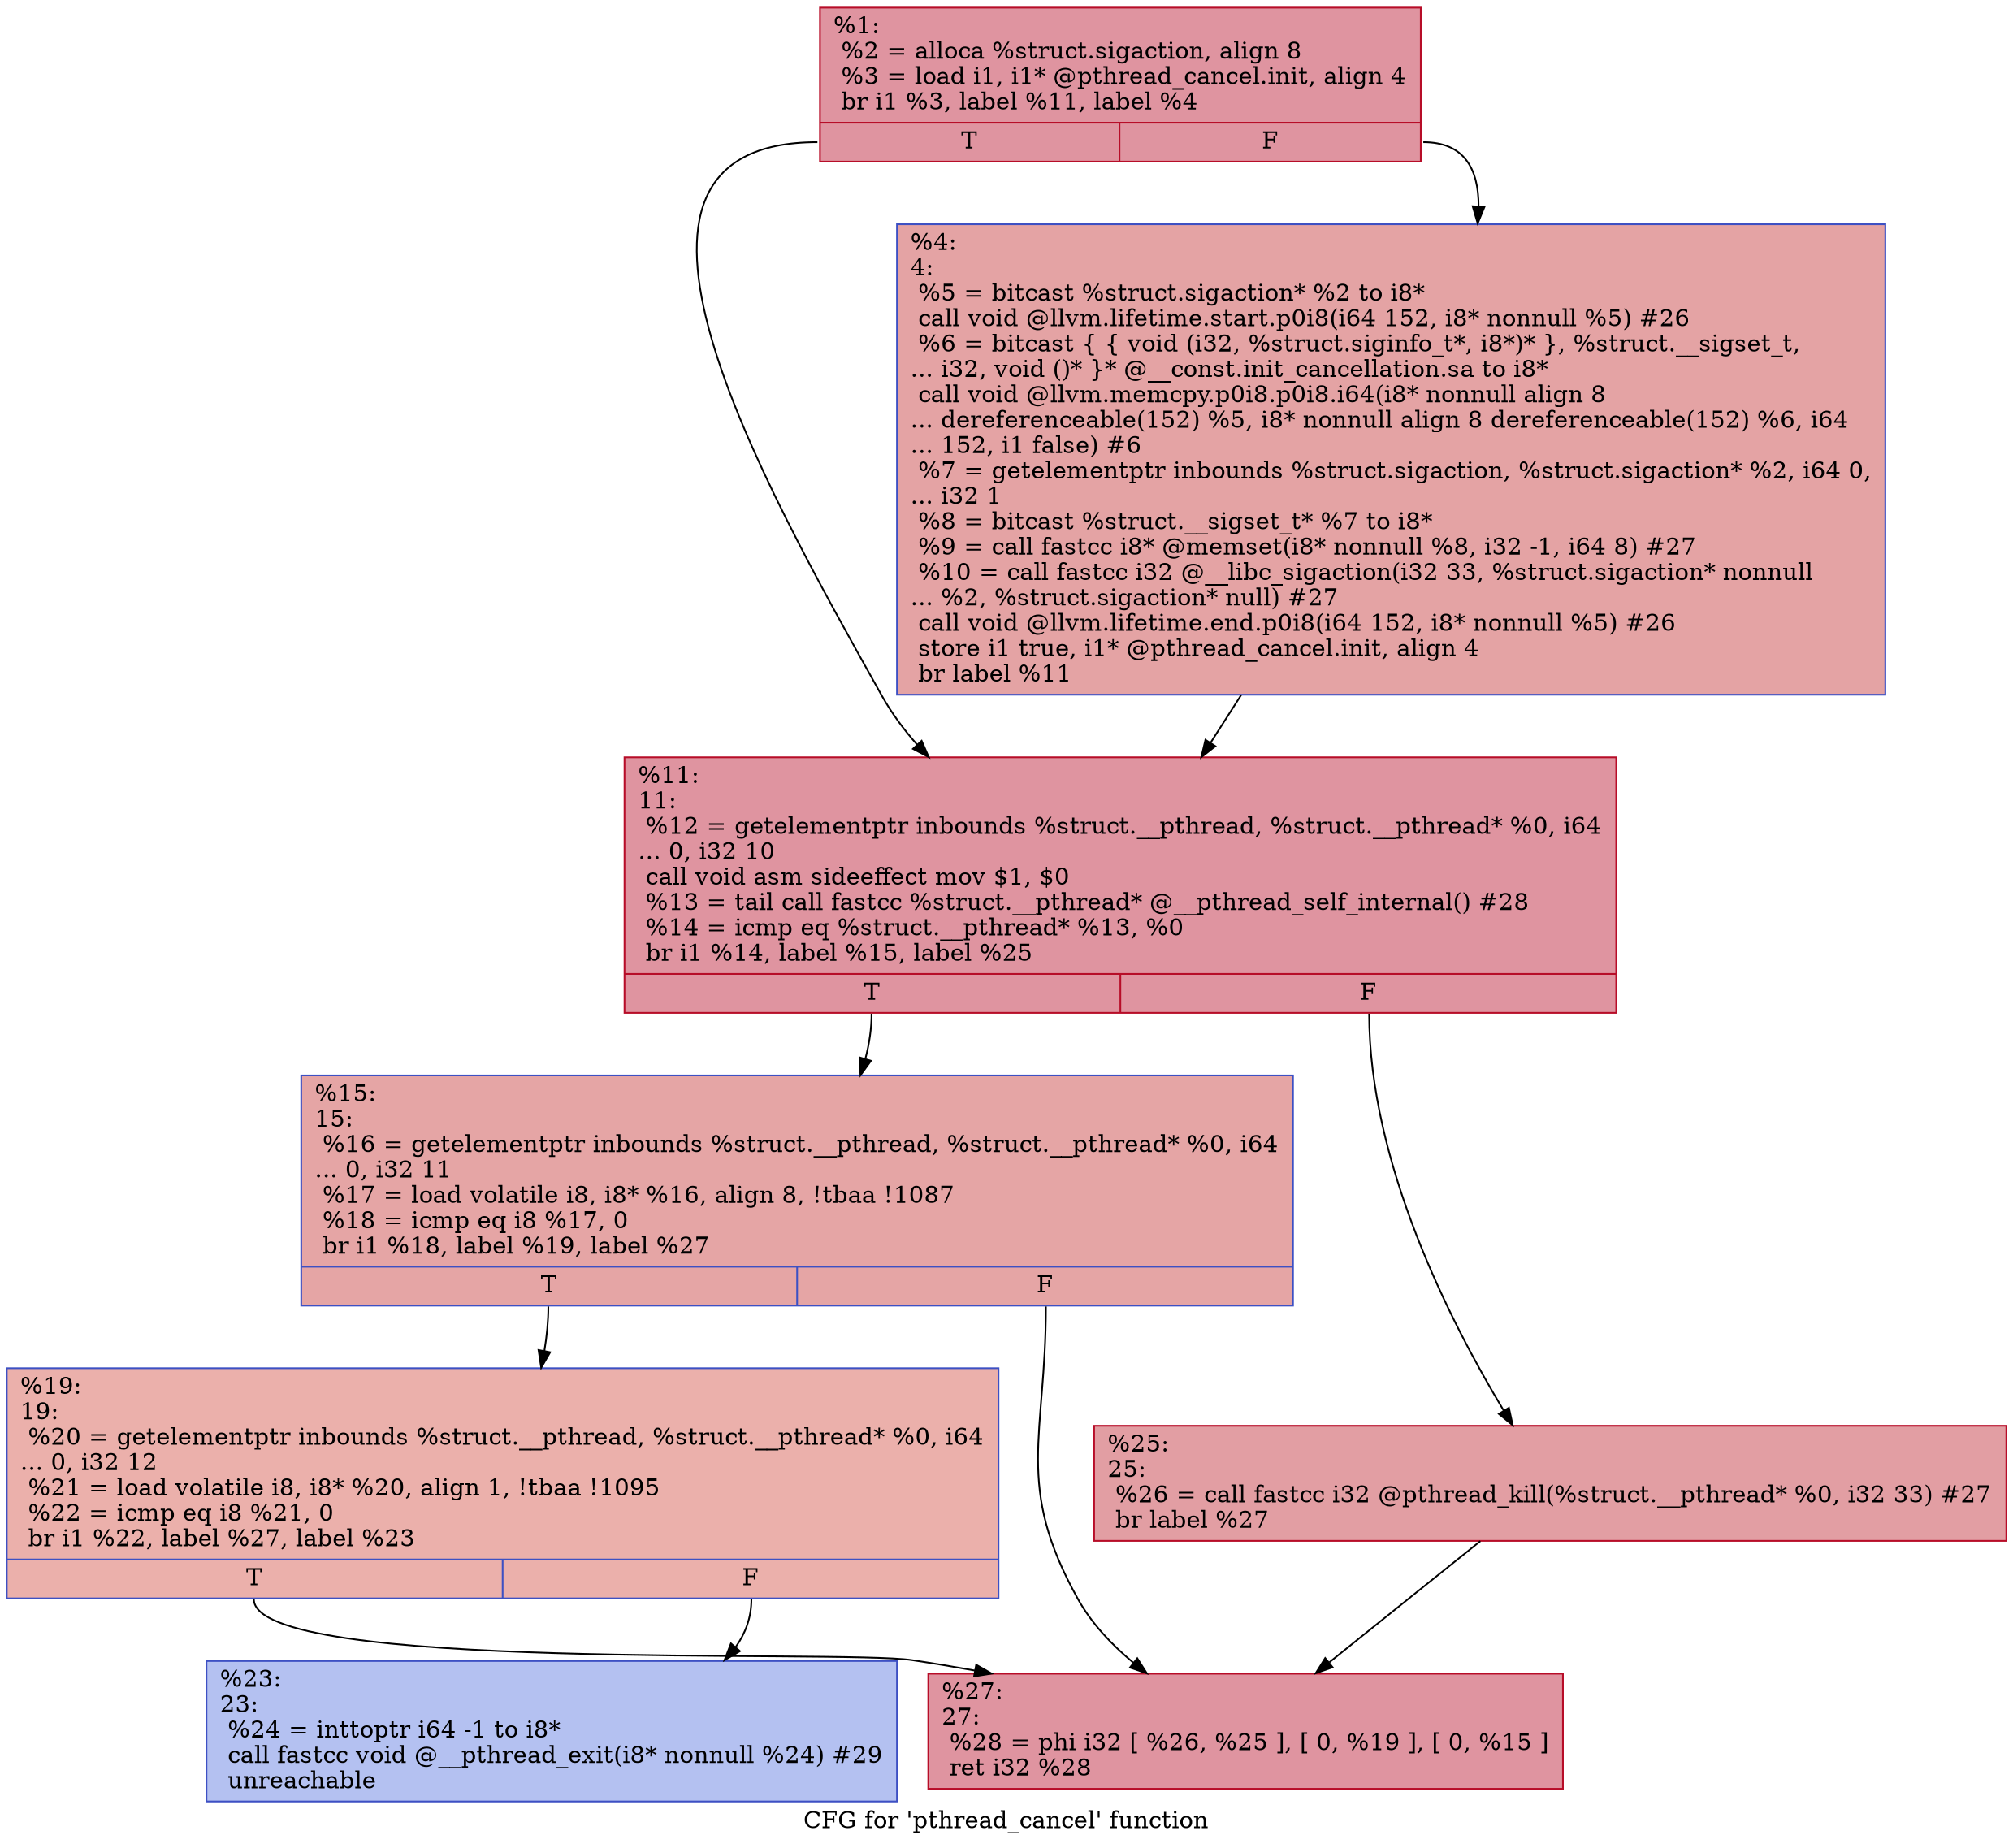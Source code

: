 digraph "CFG for 'pthread_cancel' function" {
	label="CFG for 'pthread_cancel' function";

	Node0x1567540 [shape=record,color="#b70d28ff", style=filled, fillcolor="#b70d2870",label="{%1:\l  %2 = alloca %struct.sigaction, align 8\l  %3 = load i1, i1* @pthread_cancel.init, align 4\l  br i1 %3, label %11, label %4\l|{<s0>T|<s1>F}}"];
	Node0x1567540:s0 -> Node0x15675e0;
	Node0x1567540:s1 -> Node0x1567590;
	Node0x1567590 [shape=record,color="#3d50c3ff", style=filled, fillcolor="#c32e3170",label="{%4:\l4:                                                \l  %5 = bitcast %struct.sigaction* %2 to i8*\l  call void @llvm.lifetime.start.p0i8(i64 152, i8* nonnull %5) #26\l  %6 = bitcast \{ \{ void (i32, %struct.siginfo_t*, i8*)* \}, %struct.__sigset_t,\l... i32, void ()* \}* @__const.init_cancellation.sa to i8*\l  call void @llvm.memcpy.p0i8.p0i8.i64(i8* nonnull align 8\l... dereferenceable(152) %5, i8* nonnull align 8 dereferenceable(152) %6, i64\l... 152, i1 false) #6\l  %7 = getelementptr inbounds %struct.sigaction, %struct.sigaction* %2, i64 0,\l... i32 1\l  %8 = bitcast %struct.__sigset_t* %7 to i8*\l  %9 = call fastcc i8* @memset(i8* nonnull %8, i32 -1, i64 8) #27\l  %10 = call fastcc i32 @__libc_sigaction(i32 33, %struct.sigaction* nonnull\l... %2, %struct.sigaction* null) #27\l  call void @llvm.lifetime.end.p0i8(i64 152, i8* nonnull %5) #26\l  store i1 true, i1* @pthread_cancel.init, align 4\l  br label %11\l}"];
	Node0x1567590 -> Node0x15675e0;
	Node0x15675e0 [shape=record,color="#b70d28ff", style=filled, fillcolor="#b70d2870",label="{%11:\l11:                                               \l  %12 = getelementptr inbounds %struct.__pthread, %struct.__pthread* %0, i64\l... 0, i32 10\l  call void asm sideeffect mov $1, $0 \l  %13 = tail call fastcc %struct.__pthread* @__pthread_self_internal() #28\l  %14 = icmp eq %struct.__pthread* %13, %0\l  br i1 %14, label %15, label %25\l|{<s0>T|<s1>F}}"];
	Node0x15675e0:s0 -> Node0x1567630;
	Node0x15675e0:s1 -> Node0x1567720;
	Node0x1567630 [shape=record,color="#3d50c3ff", style=filled, fillcolor="#c5333470",label="{%15:\l15:                                               \l  %16 = getelementptr inbounds %struct.__pthread, %struct.__pthread* %0, i64\l... 0, i32 11\l  %17 = load volatile i8, i8* %16, align 8, !tbaa !1087\l  %18 = icmp eq i8 %17, 0\l  br i1 %18, label %19, label %27\l|{<s0>T|<s1>F}}"];
	Node0x1567630:s0 -> Node0x1567680;
	Node0x1567630:s1 -> Node0x1567770;
	Node0x1567680 [shape=record,color="#3d50c3ff", style=filled, fillcolor="#d24b4070",label="{%19:\l19:                                               \l  %20 = getelementptr inbounds %struct.__pthread, %struct.__pthread* %0, i64\l... 0, i32 12\l  %21 = load volatile i8, i8* %20, align 1, !tbaa !1095\l  %22 = icmp eq i8 %21, 0\l  br i1 %22, label %27, label %23\l|{<s0>T|<s1>F}}"];
	Node0x1567680:s0 -> Node0x1567770;
	Node0x1567680:s1 -> Node0x15676d0;
	Node0x15676d0 [shape=record,color="#3d50c3ff", style=filled, fillcolor="#5572df70",label="{%23:\l23:                                               \l  %24 = inttoptr i64 -1 to i8*\l  call fastcc void @__pthread_exit(i8* nonnull %24) #29\l  unreachable\l}"];
	Node0x1567720 [shape=record,color="#b70d28ff", style=filled, fillcolor="#be242e70",label="{%25:\l25:                                               \l  %26 = call fastcc i32 @pthread_kill(%struct.__pthread* %0, i32 33) #27\l  br label %27\l}"];
	Node0x1567720 -> Node0x1567770;
	Node0x1567770 [shape=record,color="#b70d28ff", style=filled, fillcolor="#b70d2870",label="{%27:\l27:                                               \l  %28 = phi i32 [ %26, %25 ], [ 0, %19 ], [ 0, %15 ]\l  ret i32 %28\l}"];
}
